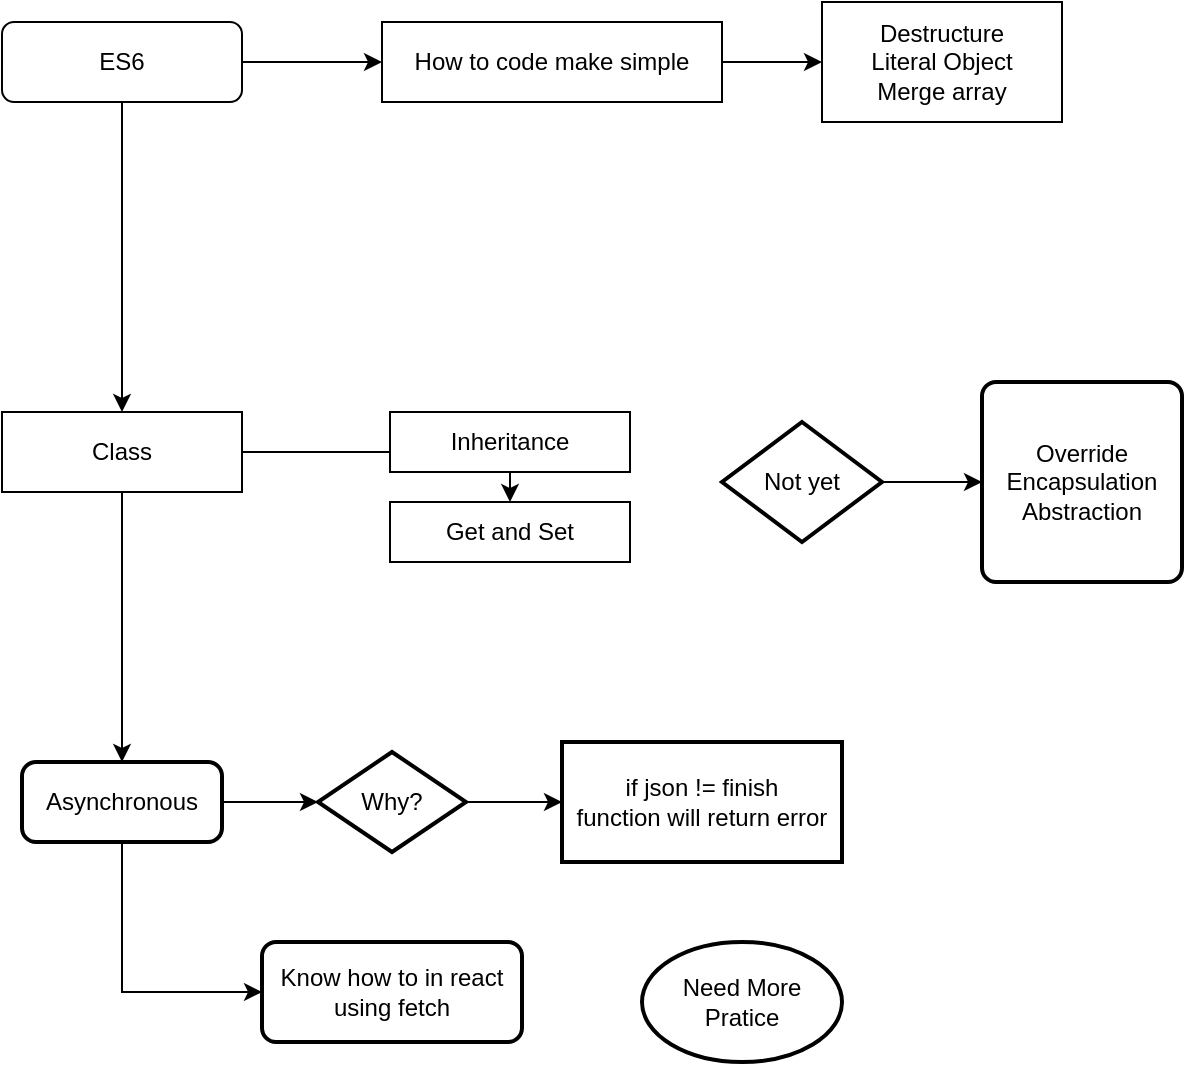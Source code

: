 <mxfile version="13.6.10" type="github">
  <diagram id="C5RBs43oDa-KdzZeNtuy" name="Page-1">
    <mxGraphModel dx="796" dy="425" grid="1" gridSize="10" guides="1" tooltips="1" connect="1" arrows="1" fold="1" page="1" pageScale="1" pageWidth="827" pageHeight="1169" math="0" shadow="0">
      <root>
        <mxCell id="WIyWlLk6GJQsqaUBKTNV-0" />
        <mxCell id="WIyWlLk6GJQsqaUBKTNV-1" parent="WIyWlLk6GJQsqaUBKTNV-0" />
        <mxCell id="hhLiXx7StrTXXwhesSVC-1" value="" style="edgeStyle=orthogonalEdgeStyle;rounded=0;orthogonalLoop=1;jettySize=auto;html=1;" edge="1" parent="WIyWlLk6GJQsqaUBKTNV-1" source="WIyWlLk6GJQsqaUBKTNV-3" target="hhLiXx7StrTXXwhesSVC-0">
          <mxGeometry relative="1" as="geometry" />
        </mxCell>
        <mxCell id="hhLiXx7StrTXXwhesSVC-7" value="" style="edgeStyle=orthogonalEdgeStyle;rounded=0;orthogonalLoop=1;jettySize=auto;html=1;" edge="1" parent="WIyWlLk6GJQsqaUBKTNV-1" source="WIyWlLk6GJQsqaUBKTNV-3" target="hhLiXx7StrTXXwhesSVC-2">
          <mxGeometry relative="1" as="geometry" />
        </mxCell>
        <mxCell id="WIyWlLk6GJQsqaUBKTNV-3" value="ES6" style="rounded=1;whiteSpace=wrap;html=1;fontSize=12;glass=0;strokeWidth=1;shadow=0;" parent="WIyWlLk6GJQsqaUBKTNV-1" vertex="1">
          <mxGeometry x="160" y="80" width="120" height="40" as="geometry" />
        </mxCell>
        <mxCell id="hhLiXx7StrTXXwhesSVC-21" value="" style="edgeStyle=orthogonalEdgeStyle;rounded=0;orthogonalLoop=1;jettySize=auto;html=1;" edge="1" parent="WIyWlLk6GJQsqaUBKTNV-1" source="hhLiXx7StrTXXwhesSVC-0" target="hhLiXx7StrTXXwhesSVC-5">
          <mxGeometry relative="1" as="geometry" />
        </mxCell>
        <mxCell id="hhLiXx7StrTXXwhesSVC-0" value="How to code make simple" style="rounded=0;whiteSpace=wrap;html=1;" vertex="1" parent="WIyWlLk6GJQsqaUBKTNV-1">
          <mxGeometry x="350" y="80" width="170" height="40" as="geometry" />
        </mxCell>
        <mxCell id="hhLiXx7StrTXXwhesSVC-6" value="" style="edgeStyle=orthogonalEdgeStyle;rounded=0;orthogonalLoop=1;jettySize=auto;html=1;" edge="1" parent="WIyWlLk6GJQsqaUBKTNV-1" source="hhLiXx7StrTXXwhesSVC-2" target="hhLiXx7StrTXXwhesSVC-4">
          <mxGeometry relative="1" as="geometry" />
        </mxCell>
        <mxCell id="hhLiXx7StrTXXwhesSVC-12" value="" style="edgeStyle=orthogonalEdgeStyle;rounded=0;orthogonalLoop=1;jettySize=auto;html=1;" edge="1" parent="WIyWlLk6GJQsqaUBKTNV-1" source="hhLiXx7StrTXXwhesSVC-2" target="hhLiXx7StrTXXwhesSVC-11">
          <mxGeometry relative="1" as="geometry" />
        </mxCell>
        <mxCell id="hhLiXx7StrTXXwhesSVC-2" value="Class" style="rounded=0;whiteSpace=wrap;html=1;" vertex="1" parent="WIyWlLk6GJQsqaUBKTNV-1">
          <mxGeometry x="160" y="275" width="120" height="40" as="geometry" />
        </mxCell>
        <mxCell id="hhLiXx7StrTXXwhesSVC-3" value="Inheritance" style="rounded=0;whiteSpace=wrap;html=1;" vertex="1" parent="WIyWlLk6GJQsqaUBKTNV-1">
          <mxGeometry x="354" y="275" width="120" height="30" as="geometry" />
        </mxCell>
        <mxCell id="hhLiXx7StrTXXwhesSVC-4" value="Get and Set" style="rounded=0;whiteSpace=wrap;html=1;" vertex="1" parent="WIyWlLk6GJQsqaUBKTNV-1">
          <mxGeometry x="354" y="320" width="120" height="30" as="geometry" />
        </mxCell>
        <mxCell id="hhLiXx7StrTXXwhesSVC-5" value="Destructure&lt;br&gt;Literal Object&lt;br&gt;Merge array" style="rounded=0;whiteSpace=wrap;html=1;" vertex="1" parent="WIyWlLk6GJQsqaUBKTNV-1">
          <mxGeometry x="570" y="70" width="120" height="60" as="geometry" />
        </mxCell>
        <mxCell id="hhLiXx7StrTXXwhesSVC-10" value="" style="edgeStyle=orthogonalEdgeStyle;rounded=0;orthogonalLoop=1;jettySize=auto;html=1;" edge="1" parent="WIyWlLk6GJQsqaUBKTNV-1" source="hhLiXx7StrTXXwhesSVC-8" target="hhLiXx7StrTXXwhesSVC-9">
          <mxGeometry relative="1" as="geometry" />
        </mxCell>
        <mxCell id="hhLiXx7StrTXXwhesSVC-8" value="Not yet" style="strokeWidth=2;html=1;shape=mxgraph.flowchart.decision;whiteSpace=wrap;" vertex="1" parent="WIyWlLk6GJQsqaUBKTNV-1">
          <mxGeometry x="520" y="280" width="80" height="60" as="geometry" />
        </mxCell>
        <mxCell id="hhLiXx7StrTXXwhesSVC-9" value="Override&lt;br&gt;Encapsulation&lt;br&gt;Abstraction" style="rounded=1;whiteSpace=wrap;html=1;absoluteArcSize=1;arcSize=14;strokeWidth=2;" vertex="1" parent="WIyWlLk6GJQsqaUBKTNV-1">
          <mxGeometry x="650" y="260" width="100" height="100" as="geometry" />
        </mxCell>
        <mxCell id="hhLiXx7StrTXXwhesSVC-17" value="" style="edgeStyle=orthogonalEdgeStyle;rounded=0;orthogonalLoop=1;jettySize=auto;html=1;" edge="1" parent="WIyWlLk6GJQsqaUBKTNV-1" source="hhLiXx7StrTXXwhesSVC-11" target="hhLiXx7StrTXXwhesSVC-14">
          <mxGeometry relative="1" as="geometry" />
        </mxCell>
        <mxCell id="hhLiXx7StrTXXwhesSVC-20" value="" style="edgeStyle=orthogonalEdgeStyle;rounded=0;orthogonalLoop=1;jettySize=auto;html=1;" edge="1" parent="WIyWlLk6GJQsqaUBKTNV-1" source="hhLiXx7StrTXXwhesSVC-11" target="hhLiXx7StrTXXwhesSVC-19">
          <mxGeometry relative="1" as="geometry">
            <Array as="points">
              <mxPoint x="220" y="565" />
            </Array>
          </mxGeometry>
        </mxCell>
        <mxCell id="hhLiXx7StrTXXwhesSVC-11" value="Asynchronous" style="rounded=1;whiteSpace=wrap;html=1;absoluteArcSize=1;arcSize=14;strokeWidth=2;" vertex="1" parent="WIyWlLk6GJQsqaUBKTNV-1">
          <mxGeometry x="170" y="450" width="100" height="40" as="geometry" />
        </mxCell>
        <mxCell id="hhLiXx7StrTXXwhesSVC-16" value="" style="edgeStyle=orthogonalEdgeStyle;rounded=0;orthogonalLoop=1;jettySize=auto;html=1;" edge="1" parent="WIyWlLk6GJQsqaUBKTNV-1" source="hhLiXx7StrTXXwhesSVC-14" target="hhLiXx7StrTXXwhesSVC-15">
          <mxGeometry relative="1" as="geometry" />
        </mxCell>
        <mxCell id="hhLiXx7StrTXXwhesSVC-14" value="Why?" style="strokeWidth=2;html=1;shape=mxgraph.flowchart.decision;whiteSpace=wrap;" vertex="1" parent="WIyWlLk6GJQsqaUBKTNV-1">
          <mxGeometry x="318" y="445" width="74" height="50" as="geometry" />
        </mxCell>
        <mxCell id="hhLiXx7StrTXXwhesSVC-15" value="if json != finish&lt;br&gt;function will return error" style="whiteSpace=wrap;html=1;strokeWidth=2;" vertex="1" parent="WIyWlLk6GJQsqaUBKTNV-1">
          <mxGeometry x="440" y="440" width="140" height="60" as="geometry" />
        </mxCell>
        <mxCell id="hhLiXx7StrTXXwhesSVC-19" value="Know how to in react&lt;br&gt;using fetch" style="rounded=1;whiteSpace=wrap;html=1;absoluteArcSize=1;arcSize=14;strokeWidth=2;" vertex="1" parent="WIyWlLk6GJQsqaUBKTNV-1">
          <mxGeometry x="290" y="540" width="130" height="50" as="geometry" />
        </mxCell>
        <mxCell id="hhLiXx7StrTXXwhesSVC-22" value="Need More Pratice" style="strokeWidth=2;html=1;shape=mxgraph.flowchart.start_1;whiteSpace=wrap;" vertex="1" parent="WIyWlLk6GJQsqaUBKTNV-1">
          <mxGeometry x="480" y="540" width="100" height="60" as="geometry" />
        </mxCell>
      </root>
    </mxGraphModel>
  </diagram>
</mxfile>
